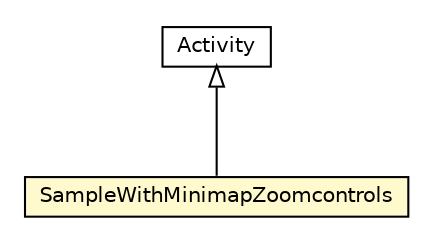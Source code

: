 #!/usr/local/bin/dot
#
# Class diagram 
# Generated by UMLGraph version R5_6-24-gf6e263 (http://www.umlgraph.org/)
#

digraph G {
	edge [fontname="Helvetica",fontsize=10,labelfontname="Helvetica",labelfontsize=10];
	node [fontname="Helvetica",fontsize=10,shape=plaintext];
	nodesep=0.25;
	ranksep=0.5;
	// org.osmdroid.samples.SampleWithMinimapZoomcontrols
	c4034 [label=<<table title="org.osmdroid.samples.SampleWithMinimapZoomcontrols" border="0" cellborder="1" cellspacing="0" cellpadding="2" port="p" bgcolor="lemonChiffon" href="./SampleWithMinimapZoomcontrols.html">
		<tr><td><table border="0" cellspacing="0" cellpadding="1">
<tr><td align="center" balign="center"> SampleWithMinimapZoomcontrols </td></tr>
		</table></td></tr>
		</table>>, URL="./SampleWithMinimapZoomcontrols.html", fontname="Helvetica", fontcolor="black", fontsize=10.0];
	//org.osmdroid.samples.SampleWithMinimapZoomcontrols extends android.app.Activity
	c4039:p -> c4034:p [dir=back,arrowtail=empty];
	// android.app.Activity
	c4039 [label=<<table title="android.app.Activity" border="0" cellborder="1" cellspacing="0" cellpadding="2" port="p" href="http://java.sun.com/j2se/1.4.2/docs/api/android/app/Activity.html">
		<tr><td><table border="0" cellspacing="0" cellpadding="1">
<tr><td align="center" balign="center"> Activity </td></tr>
		</table></td></tr>
		</table>>, URL="http://java.sun.com/j2se/1.4.2/docs/api/android/app/Activity.html", fontname="Helvetica", fontcolor="black", fontsize=10.0];
}

